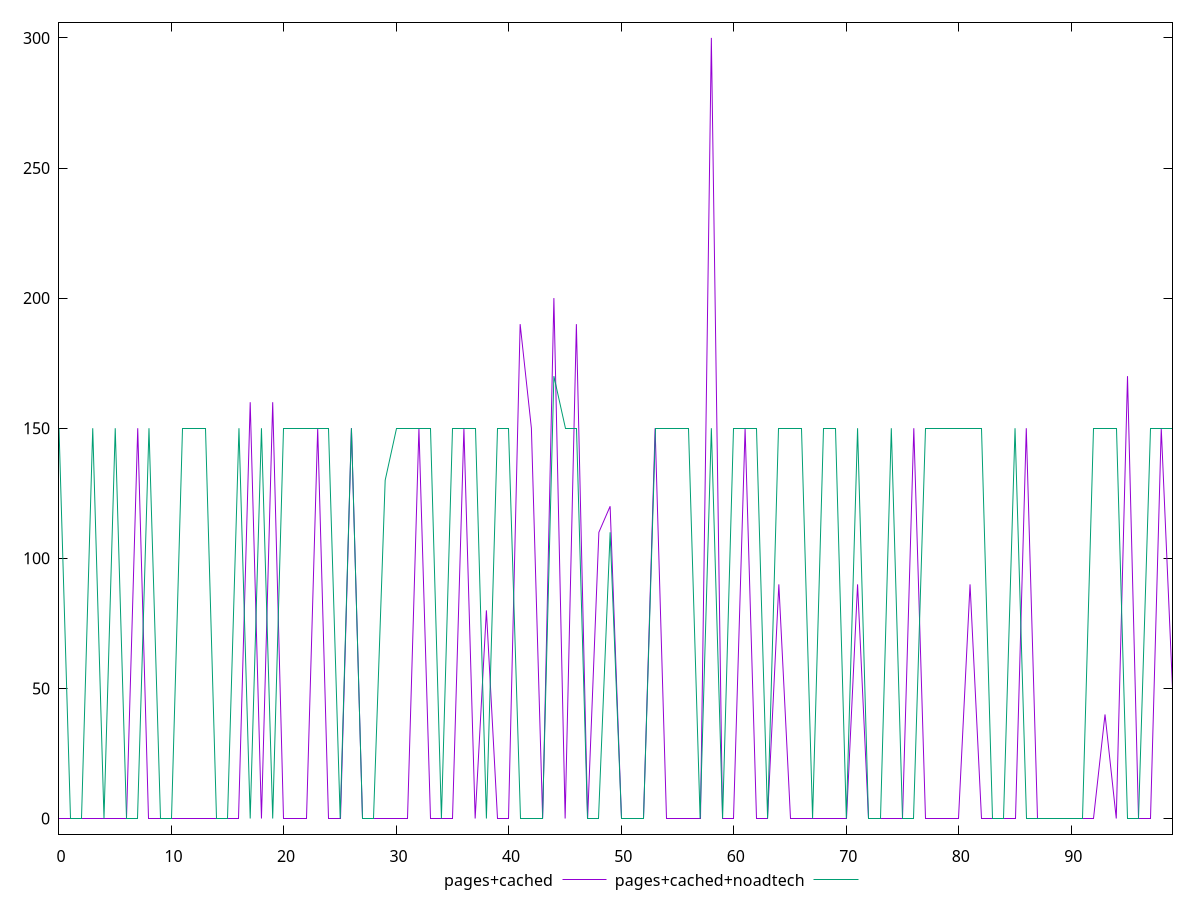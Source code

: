 reset

$pagesCached <<EOF
0 0
1 0
2 0
3 0
4 0
5 0
6 0
7 150
8 0
9 0
10 0
11 0
12 0
13 0
14 0
15 0
16 0
17 160
18 0
19 160
20 0
21 0
22 0
23 150
24 0
25 0
26 150
27 0
28 0
29 0
30 0
31 0
32 150
33 0
34 0
35 0
36 150
37 0
38 80
39 0
40 0
41 190
42 150
43 0
44 200
45 0
46 190
47 0
48 110
49 120
50 0
51 0
52 0
53 150
54 0
55 0
56 0
57 0
58 300
59 0
60 0
61 150
62 0
63 0
64 90
65 0
66 0
67 0
68 0
69 0
70 0
71 90
72 0
73 0
74 0
75 0
76 150
77 0
78 0
79 0
80 0
81 90
82 0
83 0
84 0
85 0
86 150
87 0
88 0
89 0
90 0
91 0
92 0
93 40
94 0
95 170
96 0
97 0
98 150
99 50
EOF

$pagesCachedNoadtech <<EOF
0 150
1 0
2 0
3 150
4 0
5 150
6 0
7 0
8 150
9 0
10 0
11 150
12 150
13 150
14 0
15 0
16 150
17 0
18 150
19 0
20 150
21 150
22 150
23 150
24 150
25 0
26 150
27 0
28 0
29 130
30 150
31 150
32 150
33 150
34 0
35 150
36 150
37 150
38 0
39 150
40 150
41 0
42 0
43 0
44 170
45 150
46 150
47 0
48 0
49 110
50 0
51 0
52 0
53 150
54 150
55 150
56 150
57 0
58 150
59 0
60 150
61 150
62 150
63 0
64 150
65 150
66 150
67 0
68 150
69 150
70 0
71 150
72 0
73 0
74 150
75 0
76 0
77 150
78 150
79 150
80 150
81 150
82 150
83 0
84 0
85 150
86 0
87 0
88 0
89 0
90 0
91 0
92 150
93 150
94 150
95 0
96 0
97 150
98 150
99 150
EOF

set key outside below
set xrange [0:99]
set yrange [-6:306]
set trange [-6:306]
set terminal svg size 640, 520 enhanced background rgb 'white'
set output "report_00013_2021-02-09T12-04-24.940Z/unminified-javascript/comparison/line/1_vs_2.svg"

plot $pagesCached title "pages+cached" with line, \
     $pagesCachedNoadtech title "pages+cached+noadtech" with line

reset

